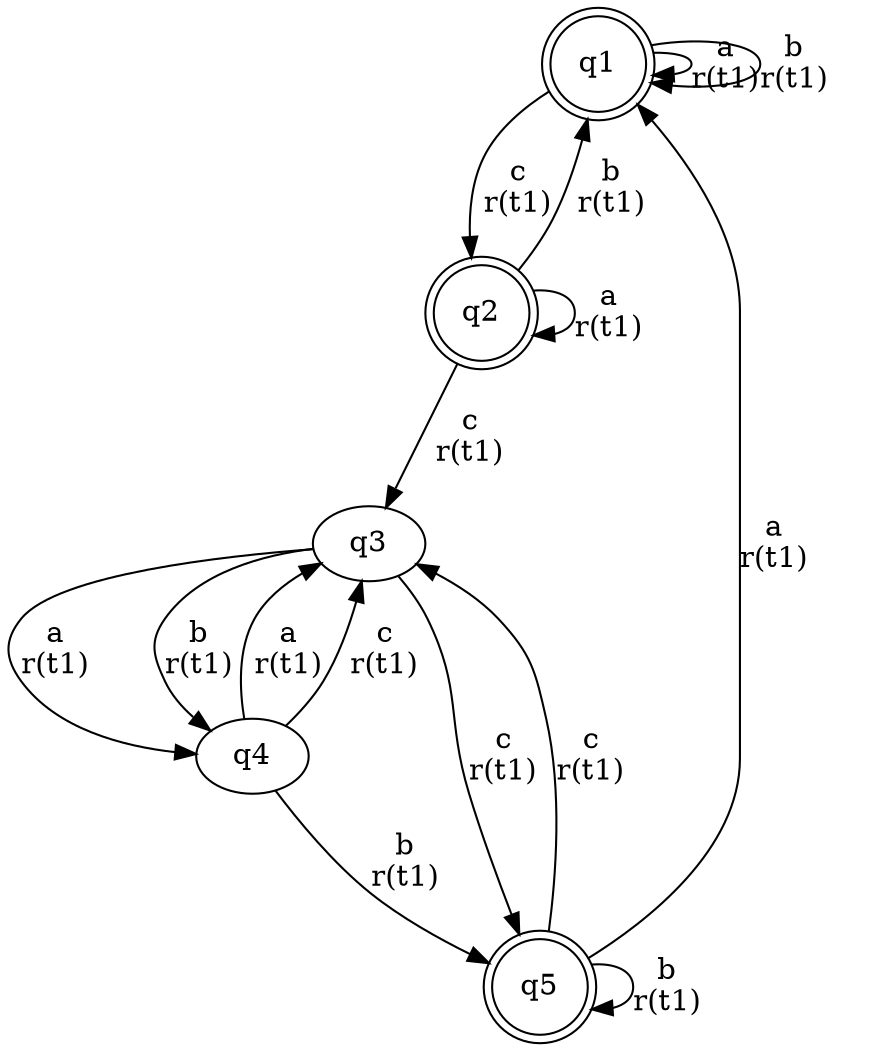 digraph "tests_1/test30/solution301/solution" {
	q1[label=q1 shape=doublecircle]
	q2[label=q2 shape=doublecircle]
	q3[label=q3]
	q4[label=q4]
	q5[label=q5 shape=doublecircle]
	q1 -> q1[label="a\nr(t1)\n"]
	q1 -> q1[label="b\nr(t1)\n"]
	q1 -> q2[label="c\nr(t1)\n"]
	q2 -> q1[label="b\nr(t1)\n"]
	q2 -> q2[label="a\nr(t1)\n"]
	q2 -> q3[label="c\nr(t1)\n"]
	q3 -> q4[label="a\nr(t1)\n"]
	q4 -> q3[label="a\nr(t1)\n"]
	q4 -> q3[label="c\nr(t1)\n"]
	q4 -> q5[label="b\nr(t1)\n"]
	q5 -> q3[label="c\nr(t1)\n"]
	q5 -> q1[label="a\nr(t1)\n"]
	q5 -> q5[label="b\nr(t1)\n"]
	q3 -> q5[label="c\nr(t1)\n"]
	q3 -> q4[label="b\nr(t1)\n"]
}

